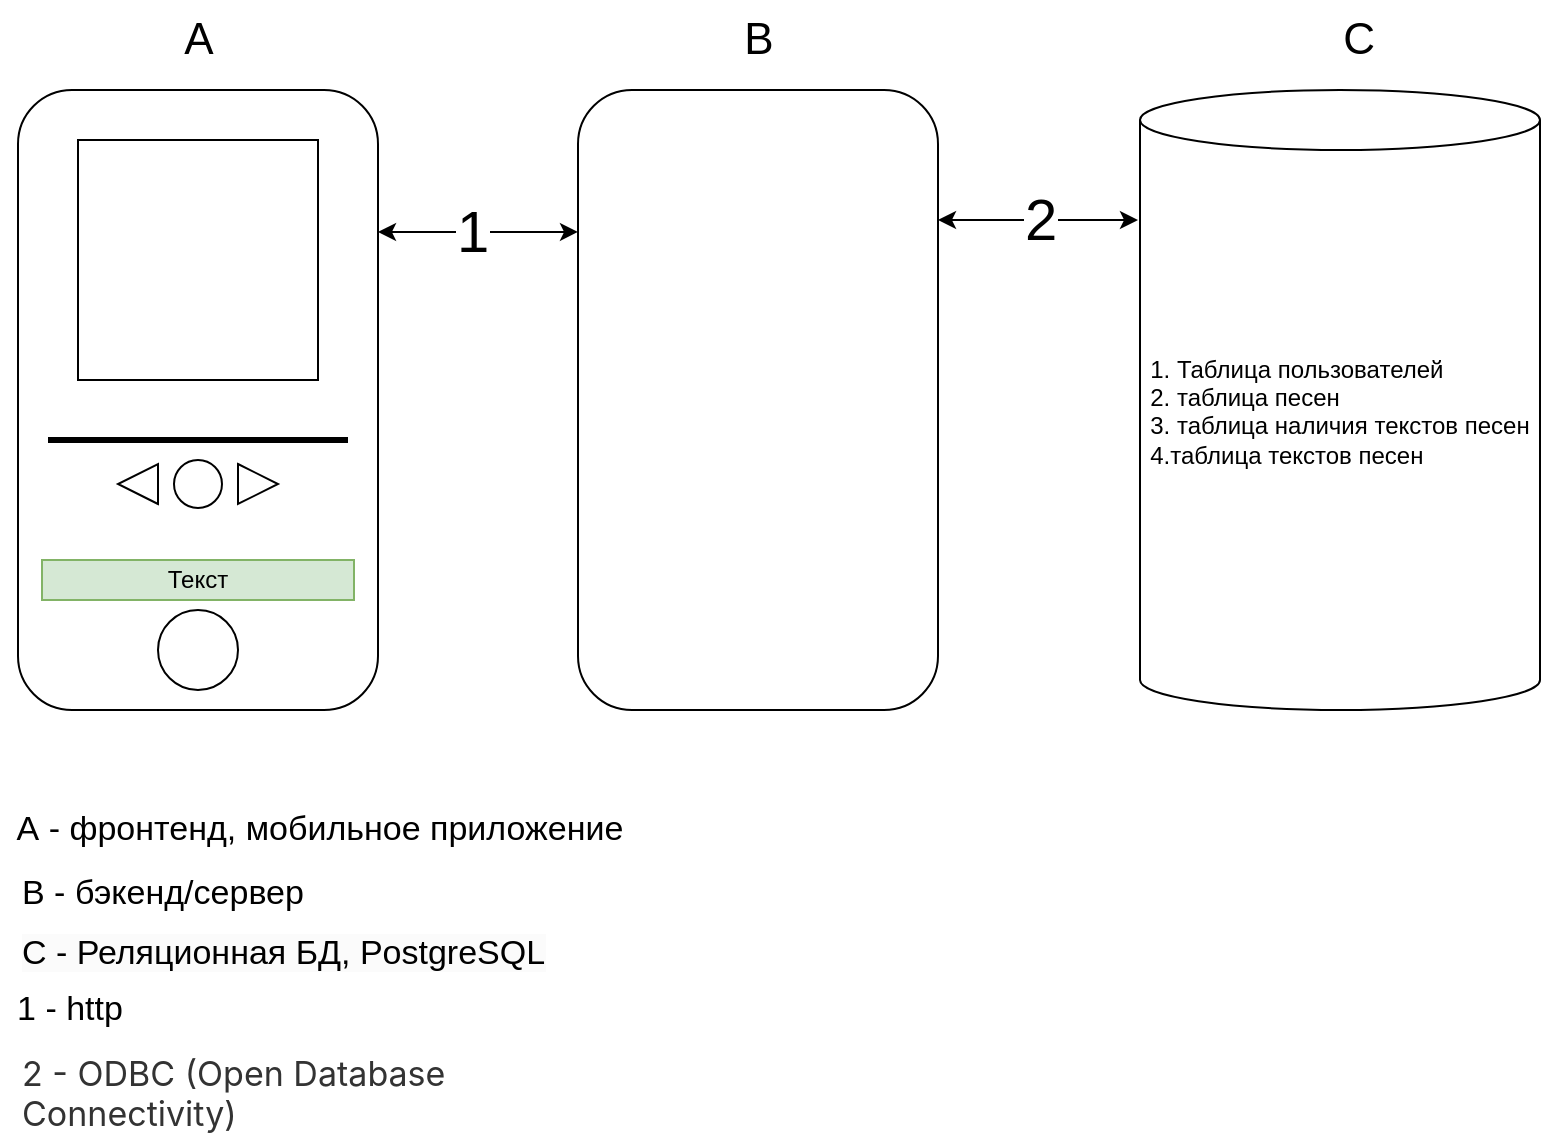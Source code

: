 <mxfile version="24.8.3">
  <diagram name="Страница — 1" id="M9ynfWy7eb12hopxJCSO">
    <mxGraphModel grid="1" page="1" gridSize="10" guides="1" tooltips="1" connect="1" arrows="1" fold="1" pageScale="1" pageWidth="827" pageHeight="1169" math="0" shadow="0">
      <root>
        <mxCell id="0" />
        <mxCell id="1" parent="0" />
        <mxCell id="sPuAcEACwsmdQCO1AUoy-1" value="" style="rounded=1;whiteSpace=wrap;html=1;fontStyle=1" vertex="1" parent="1">
          <mxGeometry x="39" y="55" width="180" height="310" as="geometry" />
        </mxCell>
        <mxCell id="sPuAcEACwsmdQCO1AUoy-2" value="" style="rounded=1;whiteSpace=wrap;html=1;" vertex="1" parent="1">
          <mxGeometry x="319" y="55" width="180" height="310" as="geometry" />
        </mxCell>
        <mxCell id="sPuAcEACwsmdQCO1AUoy-3" value="&lt;div style=&quot;text-align: left;&quot;&gt;&lt;span style=&quot;background-color: initial;&quot;&gt;1. Таблица пользователей&lt;/span&gt;&lt;/div&gt;&lt;div style=&quot;text-align: left;&quot;&gt;2. таблица песен&lt;/div&gt;&lt;div style=&quot;text-align: left;&quot;&gt;3. таблица наличия текстов песен&lt;/div&gt;&lt;div style=&quot;text-align: left;&quot;&gt;4.таблица текстов песен&lt;/div&gt;&lt;div&gt;&amp;nbsp;&amp;nbsp;&lt;/div&gt;" style="shape=cylinder3;whiteSpace=wrap;html=1;boundedLbl=1;backgroundOutline=1;size=15;" vertex="1" parent="1">
          <mxGeometry x="600" y="55" width="200" height="310" as="geometry" />
        </mxCell>
        <mxCell id="sPuAcEACwsmdQCO1AUoy-4" value="" style="ellipse;whiteSpace=wrap;html=1;" vertex="1" parent="1">
          <mxGeometry x="109" y="315" width="40" height="40" as="geometry" />
        </mxCell>
        <mxCell id="sPuAcEACwsmdQCO1AUoy-5" value="&lt;font style=&quot;font-size: 22px;&quot;&gt;А&lt;/font&gt;" style="text;html=1;align=center;verticalAlign=middle;resizable=0;points=[];autosize=1;strokeColor=none;fillColor=none;" vertex="1" parent="1">
          <mxGeometry x="109" y="10" width="40" height="40" as="geometry" />
        </mxCell>
        <mxCell id="sPuAcEACwsmdQCO1AUoy-6" value="&lt;span style=&quot;font-size: 22px;&quot;&gt;B&lt;/span&gt;" style="text;html=1;align=center;verticalAlign=middle;resizable=0;points=[];autosize=1;strokeColor=none;fillColor=none;" vertex="1" parent="1">
          <mxGeometry x="389" y="10" width="40" height="40" as="geometry" />
        </mxCell>
        <mxCell id="sPuAcEACwsmdQCO1AUoy-7" value="&lt;font style=&quot;font-size: 22px;&quot;&gt;C&lt;/font&gt;" style="text;html=1;align=center;verticalAlign=middle;resizable=0;points=[];autosize=1;strokeColor=none;fillColor=none;" vertex="1" parent="1">
          <mxGeometry x="689" y="10" width="40" height="40" as="geometry" />
        </mxCell>
        <mxCell id="sPuAcEACwsmdQCO1AUoy-8" value="" style="endArrow=classic;startArrow=classic;html=1;rounded=0;exitX=1;exitY=0.229;exitDx=0;exitDy=0;exitPerimeter=0;entryX=0;entryY=0.229;entryDx=0;entryDy=0;entryPerimeter=0;" edge="1" parent="1" source="sPuAcEACwsmdQCO1AUoy-1" target="sPuAcEACwsmdQCO1AUoy-2">
          <mxGeometry width="50" height="50" relative="1" as="geometry">
            <mxPoint x="359" y="315" as="sourcePoint" />
            <mxPoint x="409" y="265" as="targetPoint" />
          </mxGeometry>
        </mxCell>
        <mxCell id="sPuAcEACwsmdQCO1AUoy-9" value="&lt;font style=&quot;font-size: 29px;&quot;&gt;1&lt;/font&gt;" style="edgeLabel;html=1;align=center;verticalAlign=middle;resizable=0;points=[];fontSize=29;" connectable="0" vertex="1" parent="sPuAcEACwsmdQCO1AUoy-8">
          <mxGeometry x="0.02" y="1" relative="1" as="geometry">
            <mxPoint x="-4" y="1" as="offset" />
          </mxGeometry>
        </mxCell>
        <mxCell id="sPuAcEACwsmdQCO1AUoy-12" value="&lt;font style=&quot;font-size: 17px;&quot;&gt;А - фронтенд, мобильное приложение&lt;/font&gt;" style="text;html=1;align=center;verticalAlign=middle;whiteSpace=wrap;rounded=0;" vertex="1" parent="1">
          <mxGeometry x="30" y="410" width="320" height="30" as="geometry" />
        </mxCell>
        <mxCell id="sPuAcEACwsmdQCO1AUoy-13" value="&lt;div style=&quot;text-align: center;&quot;&gt;&lt;span style=&quot;font-size: 17px;&quot;&gt;B - бэкенд/сервер&lt;/span&gt;&lt;/div&gt;" style="text;whiteSpace=wrap;html=1;" vertex="1" parent="1">
          <mxGeometry x="39" y="440" width="151" height="40" as="geometry" />
        </mxCell>
        <mxCell id="sPuAcEACwsmdQCO1AUoy-14" value="&lt;span style=&quot;color: rgb(0, 0, 0); font-family: Helvetica; font-size: 17px; font-style: normal; font-variant-ligatures: normal; font-variant-caps: normal; font-weight: 400; letter-spacing: normal; orphans: 2; text-align: center; text-indent: 0px; text-transform: none; widows: 2; word-spacing: 0px; -webkit-text-stroke-width: 0px; white-space: normal; background-color: rgb(251, 251, 251); text-decoration-thickness: initial; text-decoration-style: initial; text-decoration-color: initial; display: inline !important; float: none;&quot;&gt;С - Реляционная БД, PostgreSQL&lt;/span&gt;" style="text;whiteSpace=wrap;html=1;" vertex="1" parent="1">
          <mxGeometry x="39" y="470" width="340" height="40" as="geometry" />
        </mxCell>
        <mxCell id="sPuAcEACwsmdQCO1AUoy-20" value="" style="endArrow=classic;startArrow=classic;html=1;rounded=0;exitX=1;exitY=0.229;exitDx=0;exitDy=0;exitPerimeter=0;entryX=0;entryY=0.229;entryDx=0;entryDy=0;entryPerimeter=0;" edge="1" parent="1">
          <mxGeometry width="50" height="50" relative="1" as="geometry">
            <mxPoint x="499" y="120" as="sourcePoint" />
            <mxPoint x="599" y="120" as="targetPoint" />
          </mxGeometry>
        </mxCell>
        <mxCell id="sPuAcEACwsmdQCO1AUoy-21" value="&lt;font style=&quot;font-size: 29px;&quot;&gt;2&lt;/font&gt;" style="edgeLabel;html=1;align=center;verticalAlign=middle;resizable=0;points=[];fontSize=29;" connectable="0" vertex="1" parent="sPuAcEACwsmdQCO1AUoy-20">
          <mxGeometry x="0.02" y="1" relative="1" as="geometry">
            <mxPoint y="1" as="offset" />
          </mxGeometry>
        </mxCell>
        <mxCell id="sPuAcEACwsmdQCO1AUoy-25" value="&lt;font style=&quot;font-size: 17px;&quot;&gt;1 - http&lt;/font&gt;" style="text;html=1;align=center;verticalAlign=middle;whiteSpace=wrap;rounded=0;" vertex="1" parent="1">
          <mxGeometry x="30" y="500" width="70" height="30" as="geometry" />
        </mxCell>
        <mxCell id="sPuAcEACwsmdQCO1AUoy-27" value="&lt;span class=&quot;RichFactdown-StrongEmphasis&quot; style=&quot;color: rgb(51, 51, 51); font-family: &amp;quot;YS Text&amp;quot;, -apple-system, BlinkMacSystemFont, Arial, Helvetica, sans-serif; font-style: normal; font-variant-ligatures: normal; font-variant-caps: normal; letter-spacing: normal; orphans: 2; text-align: start; text-indent: 0px; text-transform: none; widows: 2; word-spacing: 0px; -webkit-text-stroke-width: 0px; white-space: normal; background-color: rgb(255, 255, 255); text-decoration-thickness: initial; text-decoration-style: initial; text-decoration-color: initial;&quot;&gt;&lt;font style=&quot;font-size: 17px;&quot;&gt;2 - ODBC (Open Database Connectivity)&lt;/font&gt;&lt;/span&gt;" style="text;whiteSpace=wrap;html=1;" vertex="1" parent="1">
          <mxGeometry x="39" y="530" width="321" height="40" as="geometry" />
        </mxCell>
        <mxCell id="sPuAcEACwsmdQCO1AUoy-28" value="" style="whiteSpace=wrap;html=1;aspect=fixed;" vertex="1" parent="1">
          <mxGeometry x="69" y="80" width="120" height="120" as="geometry" />
        </mxCell>
        <mxCell id="sPuAcEACwsmdQCO1AUoy-29" value="" style="endArrow=none;html=1;rounded=0;strokeWidth=3;" edge="1" parent="1">
          <mxGeometry width="50" height="50" relative="1" as="geometry">
            <mxPoint x="54" y="230" as="sourcePoint" />
            <mxPoint x="204" y="230" as="targetPoint" />
          </mxGeometry>
        </mxCell>
        <mxCell id="sPuAcEACwsmdQCO1AUoy-30" value="Текст" style="rounded=0;whiteSpace=wrap;html=1;fillColor=#d5e8d4;strokeColor=#82b366;align=center;" vertex="1" parent="1">
          <mxGeometry x="51" y="290" width="156" height="20" as="geometry" />
        </mxCell>
        <mxCell id="sPuAcEACwsmdQCO1AUoy-31" value="" style="ellipse;whiteSpace=wrap;html=1;aspect=fixed;" vertex="1" parent="1">
          <mxGeometry x="117" y="240" width="24" height="24" as="geometry" />
        </mxCell>
        <mxCell id="sPuAcEACwsmdQCO1AUoy-32" value="" style="triangle;whiteSpace=wrap;html=1;" vertex="1" parent="1">
          <mxGeometry x="149" y="242" width="20" height="20" as="geometry" />
        </mxCell>
        <mxCell id="sPuAcEACwsmdQCO1AUoy-33" value="" style="triangle;whiteSpace=wrap;html=1;rotation=-180;" vertex="1" parent="1">
          <mxGeometry x="89" y="242" width="20" height="20" as="geometry" />
        </mxCell>
      </root>
    </mxGraphModel>
  </diagram>
</mxfile>
